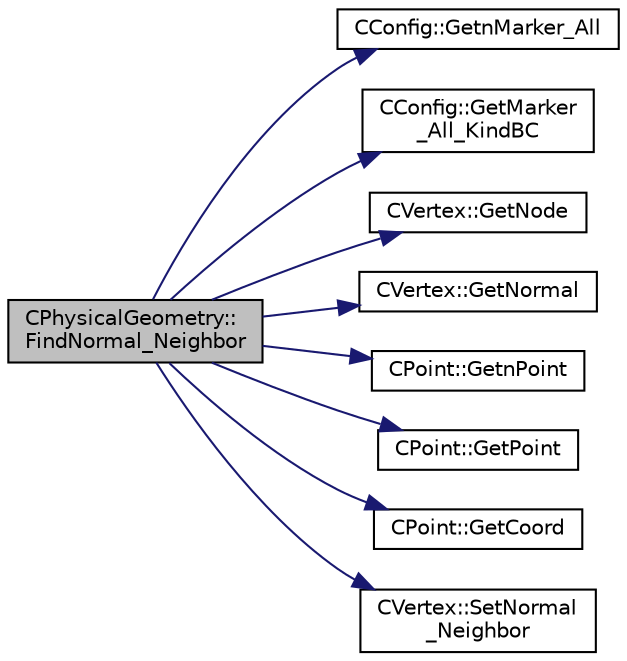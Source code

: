 digraph "CPhysicalGeometry::FindNormal_Neighbor"
{
  edge [fontname="Helvetica",fontsize="10",labelfontname="Helvetica",labelfontsize="10"];
  node [fontname="Helvetica",fontsize="10",shape=record];
  rankdir="LR";
  Node548 [label="CPhysicalGeometry::\lFindNormal_Neighbor",height=0.2,width=0.4,color="black", fillcolor="grey75", style="filled", fontcolor="black"];
  Node548 -> Node549 [color="midnightblue",fontsize="10",style="solid",fontname="Helvetica"];
  Node549 [label="CConfig::GetnMarker_All",height=0.2,width=0.4,color="black", fillcolor="white", style="filled",URL="$class_c_config.html#a300c4884edfc0c2acf395036439004f4",tooltip="Get the total number of boundary markers including send/receive domains. "];
  Node548 -> Node550 [color="midnightblue",fontsize="10",style="solid",fontname="Helvetica"];
  Node550 [label="CConfig::GetMarker\l_All_KindBC",height=0.2,width=0.4,color="black", fillcolor="white", style="filled",URL="$class_c_config.html#a57d43acc1457d2d27095ce006218862e",tooltip="Get the kind of boundary for each marker. "];
  Node548 -> Node551 [color="midnightblue",fontsize="10",style="solid",fontname="Helvetica"];
  Node551 [label="CVertex::GetNode",height=0.2,width=0.4,color="black", fillcolor="white", style="filled",URL="$class_c_vertex.html#a95c513bf927464157ed96b6c79779a1f",tooltip="Get the node of the vertex. "];
  Node548 -> Node552 [color="midnightblue",fontsize="10",style="solid",fontname="Helvetica"];
  Node552 [label="CVertex::GetNormal",height=0.2,width=0.4,color="black", fillcolor="white", style="filled",URL="$class_c_vertex.html#a0d289163c6f3384822fcb9ae86fc1c39",tooltip="Copy the the normal vector of a face. "];
  Node548 -> Node553 [color="midnightblue",fontsize="10",style="solid",fontname="Helvetica"];
  Node553 [label="CPoint::GetnPoint",height=0.2,width=0.4,color="black", fillcolor="white", style="filled",URL="$class_c_point.html#adbb78f3c01711ed0349897f845e3f2d8",tooltip="Get the number of points that compose the control volume. "];
  Node548 -> Node554 [color="midnightblue",fontsize="10",style="solid",fontname="Helvetica"];
  Node554 [label="CPoint::GetPoint",height=0.2,width=0.4,color="black", fillcolor="white", style="filled",URL="$class_c_point.html#aab08fdab4e59c01d822afca5335a86af",tooltip="Get all the points that compose the control volume. "];
  Node548 -> Node555 [color="midnightblue",fontsize="10",style="solid",fontname="Helvetica"];
  Node555 [label="CPoint::GetCoord",height=0.2,width=0.4,color="black", fillcolor="white", style="filled",URL="$class_c_point.html#a95fe081d22e96e190cb3edcbf0d6525f",tooltip="Get the coordinates dor the control volume. "];
  Node548 -> Node556 [color="midnightblue",fontsize="10",style="solid",fontname="Helvetica"];
  Node556 [label="CVertex::SetNormal\l_Neighbor",height=0.2,width=0.4,color="black", fillcolor="white", style="filled",URL="$class_c_vertex.html#a3d9a7f515515d1637d78437cff189a90",tooltip="Set the index of the closest neighbor to a point on the boundaries. "];
}
